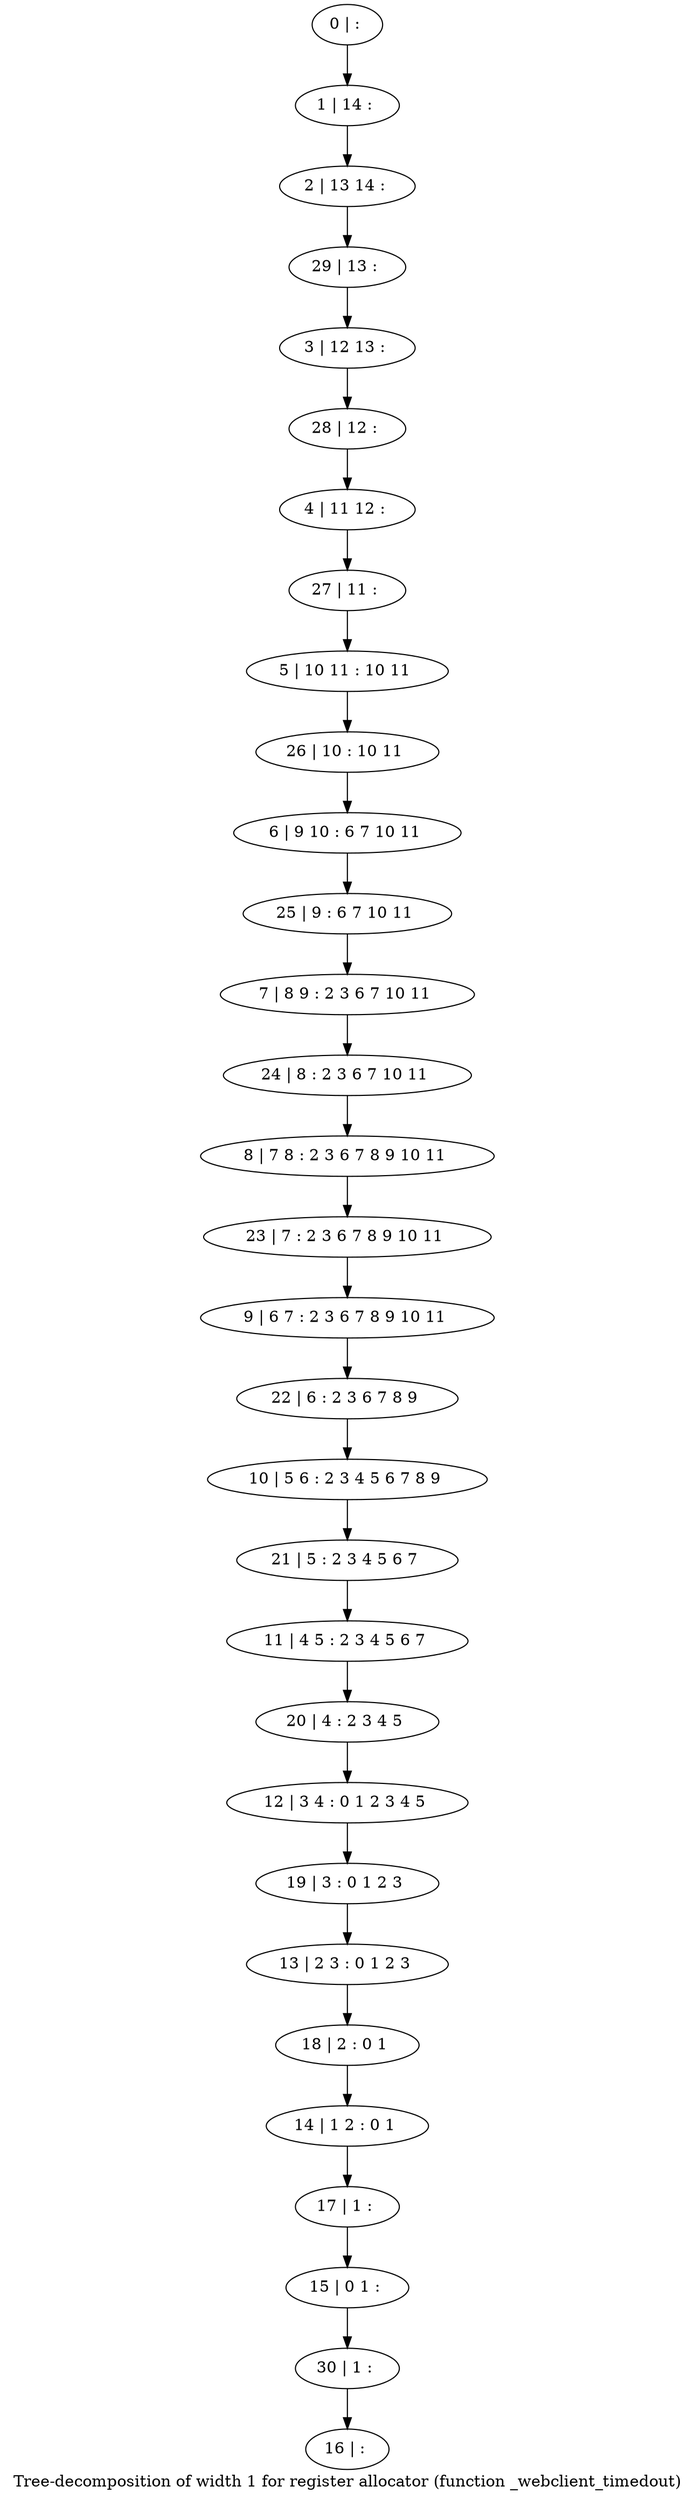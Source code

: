 digraph G {
graph [label="Tree-decomposition of width 1 for register allocator (function _webclient_timedout)"]
0[label="0 | : "];
1[label="1 | 14 : "];
2[label="2 | 13 14 : "];
3[label="3 | 12 13 : "];
4[label="4 | 11 12 : "];
5[label="5 | 10 11 : 10 11 "];
6[label="6 | 9 10 : 6 7 10 11 "];
7[label="7 | 8 9 : 2 3 6 7 10 11 "];
8[label="8 | 7 8 : 2 3 6 7 8 9 10 11 "];
9[label="9 | 6 7 : 2 3 6 7 8 9 10 11 "];
10[label="10 | 5 6 : 2 3 4 5 6 7 8 9 "];
11[label="11 | 4 5 : 2 3 4 5 6 7 "];
12[label="12 | 3 4 : 0 1 2 3 4 5 "];
13[label="13 | 2 3 : 0 1 2 3 "];
14[label="14 | 1 2 : 0 1 "];
15[label="15 | 0 1 : "];
16[label="16 | : "];
17[label="17 | 1 : "];
18[label="18 | 2 : 0 1 "];
19[label="19 | 3 : 0 1 2 3 "];
20[label="20 | 4 : 2 3 4 5 "];
21[label="21 | 5 : 2 3 4 5 6 7 "];
22[label="22 | 6 : 2 3 6 7 8 9 "];
23[label="23 | 7 : 2 3 6 7 8 9 10 11 "];
24[label="24 | 8 : 2 3 6 7 10 11 "];
25[label="25 | 9 : 6 7 10 11 "];
26[label="26 | 10 : 10 11 "];
27[label="27 | 11 : "];
28[label="28 | 12 : "];
29[label="29 | 13 : "];
30[label="30 | 1 : "];
0->1 ;
1->2 ;
17->15 ;
14->17 ;
18->14 ;
13->18 ;
19->13 ;
12->19 ;
20->12 ;
11->20 ;
21->11 ;
10->21 ;
22->10 ;
9->22 ;
23->9 ;
8->23 ;
24->8 ;
7->24 ;
25->7 ;
6->25 ;
26->6 ;
5->26 ;
27->5 ;
4->27 ;
28->4 ;
3->28 ;
29->3 ;
2->29 ;
30->16 ;
15->30 ;
}
